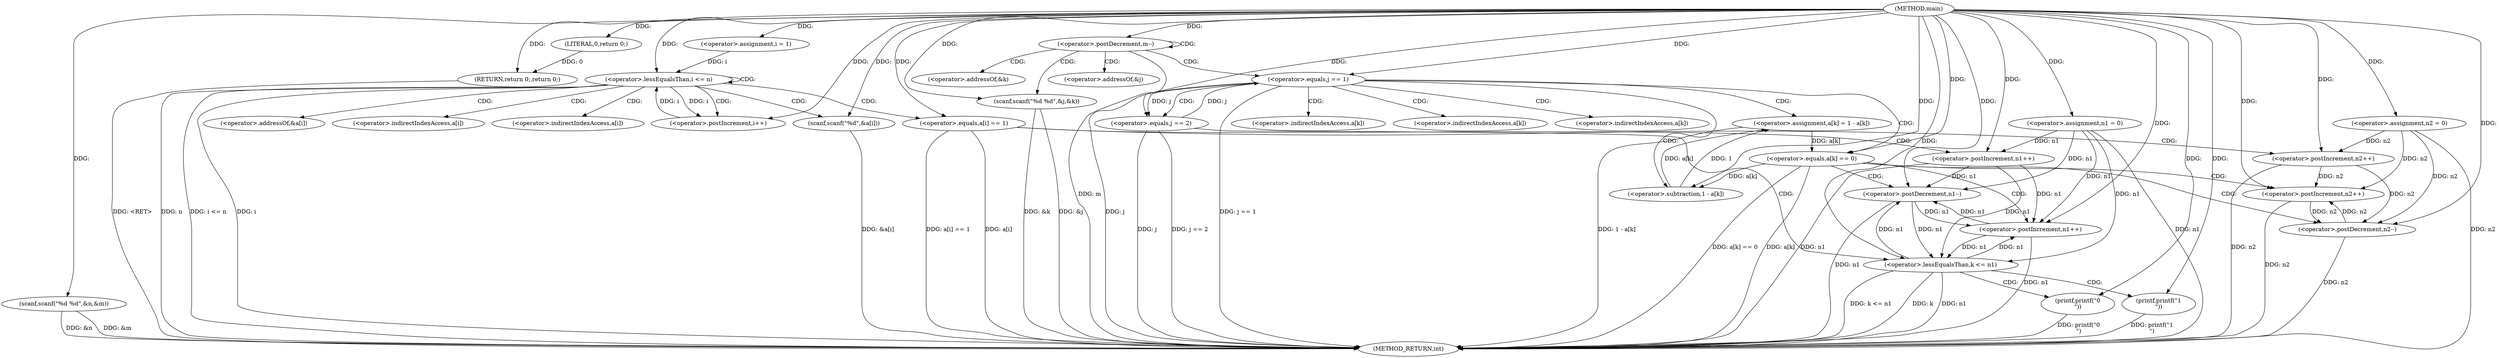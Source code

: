 digraph "main" {  
"1000125" [label = "(METHOD,main)" ]
"1000231" [label = "(METHOD_RETURN,int)" ]
"1000131" [label = "(<operator>.assignment,n1 = 0)" ]
"1000135" [label = "(<operator>.assignment,n2 = 0)" ]
"1000138" [label = "(scanf,scanf(\"%d %d\",&n,&m))" ]
"1000229" [label = "(RETURN,return 0;,return 0;)" ]
"1000145" [label = "(<operator>.assignment,i = 1)" ]
"1000148" [label = "(<operator>.lessEqualsThan,i <= n)" ]
"1000151" [label = "(<operator>.postIncrement,i++)" ]
"1000172" [label = "(<operator>.postDecrement,m--)" ]
"1000230" [label = "(LITERAL,0,return 0;)" ]
"1000154" [label = "(scanf,scanf(\"%d\",&a[i]))" ]
"1000177" [label = "(scanf,scanf(\"%d %d\",&j,&k))" ]
"1000161" [label = "(<operator>.equals,a[i] == 1)" ]
"1000166" [label = "(<operator>.postIncrement,n1++)" ]
"1000184" [label = "(<operator>.equals,j == 1)" ]
"1000169" [label = "(<operator>.postIncrement,n2++)" ]
"1000188" [label = "(<operator>.assignment,a[k] = 1 - a[k])" ]
"1000198" [label = "(<operator>.equals,a[k] == 0)" ]
"1000216" [label = "(<operator>.equals,j == 2)" ]
"1000192" [label = "(<operator>.subtraction,1 - a[k])" ]
"1000204" [label = "(<operator>.postIncrement,n2++)" ]
"1000206" [label = "(<operator>.postDecrement,n1--)" ]
"1000210" [label = "(<operator>.postIncrement,n1++)" ]
"1000212" [label = "(<operator>.postDecrement,n2--)" ]
"1000221" [label = "(<operator>.lessEqualsThan,k <= n1)" ]
"1000224" [label = "(printf,printf(\"1\n\"))" ]
"1000227" [label = "(printf,printf(\"0\n\"))" ]
"1000156" [label = "(<operator>.addressOf,&a[i])" ]
"1000179" [label = "(<operator>.addressOf,&j)" ]
"1000181" [label = "(<operator>.addressOf,&k)" ]
"1000157" [label = "(<operator>.indirectIndexAccess,a[i])" ]
"1000162" [label = "(<operator>.indirectIndexAccess,a[i])" ]
"1000189" [label = "(<operator>.indirectIndexAccess,a[k])" ]
"1000194" [label = "(<operator>.indirectIndexAccess,a[k])" ]
"1000199" [label = "(<operator>.indirectIndexAccess,a[k])" ]
  "1000229" -> "1000231"  [ label = "DDG: <RET>"] 
  "1000131" -> "1000231"  [ label = "DDG: n1"] 
  "1000135" -> "1000231"  [ label = "DDG: n2"] 
  "1000138" -> "1000231"  [ label = "DDG: &n"] 
  "1000138" -> "1000231"  [ label = "DDG: &m"] 
  "1000148" -> "1000231"  [ label = "DDG: i"] 
  "1000148" -> "1000231"  [ label = "DDG: n"] 
  "1000148" -> "1000231"  [ label = "DDG: i <= n"] 
  "1000172" -> "1000231"  [ label = "DDG: m"] 
  "1000177" -> "1000231"  [ label = "DDG: &j"] 
  "1000177" -> "1000231"  [ label = "DDG: &k"] 
  "1000184" -> "1000231"  [ label = "DDG: j"] 
  "1000184" -> "1000231"  [ label = "DDG: j == 1"] 
  "1000216" -> "1000231"  [ label = "DDG: j"] 
  "1000216" -> "1000231"  [ label = "DDG: j == 2"] 
  "1000221" -> "1000231"  [ label = "DDG: k"] 
  "1000221" -> "1000231"  [ label = "DDG: n1"] 
  "1000221" -> "1000231"  [ label = "DDG: k <= n1"] 
  "1000227" -> "1000231"  [ label = "DDG: printf(\"0\n\")"] 
  "1000224" -> "1000231"  [ label = "DDG: printf(\"1\n\")"] 
  "1000188" -> "1000231"  [ label = "DDG: 1 - a[k]"] 
  "1000198" -> "1000231"  [ label = "DDG: a[k]"] 
  "1000198" -> "1000231"  [ label = "DDG: a[k] == 0"] 
  "1000210" -> "1000231"  [ label = "DDG: n1"] 
  "1000212" -> "1000231"  [ label = "DDG: n2"] 
  "1000204" -> "1000231"  [ label = "DDG: n2"] 
  "1000206" -> "1000231"  [ label = "DDG: n1"] 
  "1000154" -> "1000231"  [ label = "DDG: &a[i]"] 
  "1000161" -> "1000231"  [ label = "DDG: a[i]"] 
  "1000161" -> "1000231"  [ label = "DDG: a[i] == 1"] 
  "1000169" -> "1000231"  [ label = "DDG: n2"] 
  "1000166" -> "1000231"  [ label = "DDG: n1"] 
  "1000125" -> "1000131"  [ label = "DDG: "] 
  "1000125" -> "1000135"  [ label = "DDG: "] 
  "1000125" -> "1000138"  [ label = "DDG: "] 
  "1000230" -> "1000229"  [ label = "DDG: 0"] 
  "1000125" -> "1000229"  [ label = "DDG: "] 
  "1000125" -> "1000145"  [ label = "DDG: "] 
  "1000125" -> "1000230"  [ label = "DDG: "] 
  "1000145" -> "1000148"  [ label = "DDG: i"] 
  "1000151" -> "1000148"  [ label = "DDG: i"] 
  "1000125" -> "1000148"  [ label = "DDG: "] 
  "1000148" -> "1000151"  [ label = "DDG: i"] 
  "1000125" -> "1000151"  [ label = "DDG: "] 
  "1000125" -> "1000154"  [ label = "DDG: "] 
  "1000125" -> "1000172"  [ label = "DDG: "] 
  "1000125" -> "1000177"  [ label = "DDG: "] 
  "1000125" -> "1000161"  [ label = "DDG: "] 
  "1000131" -> "1000166"  [ label = "DDG: n1"] 
  "1000125" -> "1000166"  [ label = "DDG: "] 
  "1000216" -> "1000184"  [ label = "DDG: j"] 
  "1000125" -> "1000184"  [ label = "DDG: "] 
  "1000192" -> "1000188"  [ label = "DDG: 1"] 
  "1000192" -> "1000188"  [ label = "DDG: a[k]"] 
  "1000135" -> "1000169"  [ label = "DDG: n2"] 
  "1000125" -> "1000169"  [ label = "DDG: "] 
  "1000125" -> "1000192"  [ label = "DDG: "] 
  "1000198" -> "1000192"  [ label = "DDG: a[k]"] 
  "1000188" -> "1000198"  [ label = "DDG: a[k]"] 
  "1000125" -> "1000198"  [ label = "DDG: "] 
  "1000184" -> "1000216"  [ label = "DDG: j"] 
  "1000125" -> "1000216"  [ label = "DDG: "] 
  "1000135" -> "1000204"  [ label = "DDG: n2"] 
  "1000212" -> "1000204"  [ label = "DDG: n2"] 
  "1000169" -> "1000204"  [ label = "DDG: n2"] 
  "1000125" -> "1000204"  [ label = "DDG: "] 
  "1000131" -> "1000206"  [ label = "DDG: n1"] 
  "1000221" -> "1000206"  [ label = "DDG: n1"] 
  "1000210" -> "1000206"  [ label = "DDG: n1"] 
  "1000166" -> "1000206"  [ label = "DDG: n1"] 
  "1000125" -> "1000206"  [ label = "DDG: "] 
  "1000131" -> "1000210"  [ label = "DDG: n1"] 
  "1000221" -> "1000210"  [ label = "DDG: n1"] 
  "1000206" -> "1000210"  [ label = "DDG: n1"] 
  "1000166" -> "1000210"  [ label = "DDG: n1"] 
  "1000125" -> "1000210"  [ label = "DDG: "] 
  "1000135" -> "1000212"  [ label = "DDG: n2"] 
  "1000204" -> "1000212"  [ label = "DDG: n2"] 
  "1000169" -> "1000212"  [ label = "DDG: n2"] 
  "1000125" -> "1000212"  [ label = "DDG: "] 
  "1000125" -> "1000221"  [ label = "DDG: "] 
  "1000131" -> "1000221"  [ label = "DDG: n1"] 
  "1000210" -> "1000221"  [ label = "DDG: n1"] 
  "1000206" -> "1000221"  [ label = "DDG: n1"] 
  "1000166" -> "1000221"  [ label = "DDG: n1"] 
  "1000125" -> "1000224"  [ label = "DDG: "] 
  "1000125" -> "1000227"  [ label = "DDG: "] 
  "1000148" -> "1000156"  [ label = "CDG: "] 
  "1000148" -> "1000161"  [ label = "CDG: "] 
  "1000148" -> "1000148"  [ label = "CDG: "] 
  "1000148" -> "1000157"  [ label = "CDG: "] 
  "1000148" -> "1000154"  [ label = "CDG: "] 
  "1000148" -> "1000151"  [ label = "CDG: "] 
  "1000148" -> "1000162"  [ label = "CDG: "] 
  "1000172" -> "1000172"  [ label = "CDG: "] 
  "1000172" -> "1000179"  [ label = "CDG: "] 
  "1000172" -> "1000184"  [ label = "CDG: "] 
  "1000172" -> "1000177"  [ label = "CDG: "] 
  "1000172" -> "1000181"  [ label = "CDG: "] 
  "1000161" -> "1000166"  [ label = "CDG: "] 
  "1000161" -> "1000169"  [ label = "CDG: "] 
  "1000184" -> "1000199"  [ label = "CDG: "] 
  "1000184" -> "1000216"  [ label = "CDG: "] 
  "1000184" -> "1000189"  [ label = "CDG: "] 
  "1000184" -> "1000188"  [ label = "CDG: "] 
  "1000184" -> "1000194"  [ label = "CDG: "] 
  "1000184" -> "1000192"  [ label = "CDG: "] 
  "1000184" -> "1000198"  [ label = "CDG: "] 
  "1000198" -> "1000212"  [ label = "CDG: "] 
  "1000198" -> "1000204"  [ label = "CDG: "] 
  "1000198" -> "1000210"  [ label = "CDG: "] 
  "1000198" -> "1000206"  [ label = "CDG: "] 
  "1000216" -> "1000221"  [ label = "CDG: "] 
  "1000221" -> "1000227"  [ label = "CDG: "] 
  "1000221" -> "1000224"  [ label = "CDG: "] 
}
